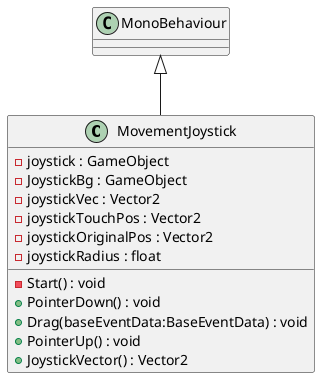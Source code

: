 @startuml
class MovementJoystick {
    - joystick : GameObject
    - JoystickBg : GameObject
    - joystickVec : Vector2
    - joystickTouchPos : Vector2
    - joystickOriginalPos : Vector2
    - joystickRadius : float
    - Start() : void
    + PointerDown() : void
    + Drag(baseEventData:BaseEventData) : void
    + PointerUp() : void
    + JoystickVector() : Vector2
}
MonoBehaviour <|-- MovementJoystick
@enduml
